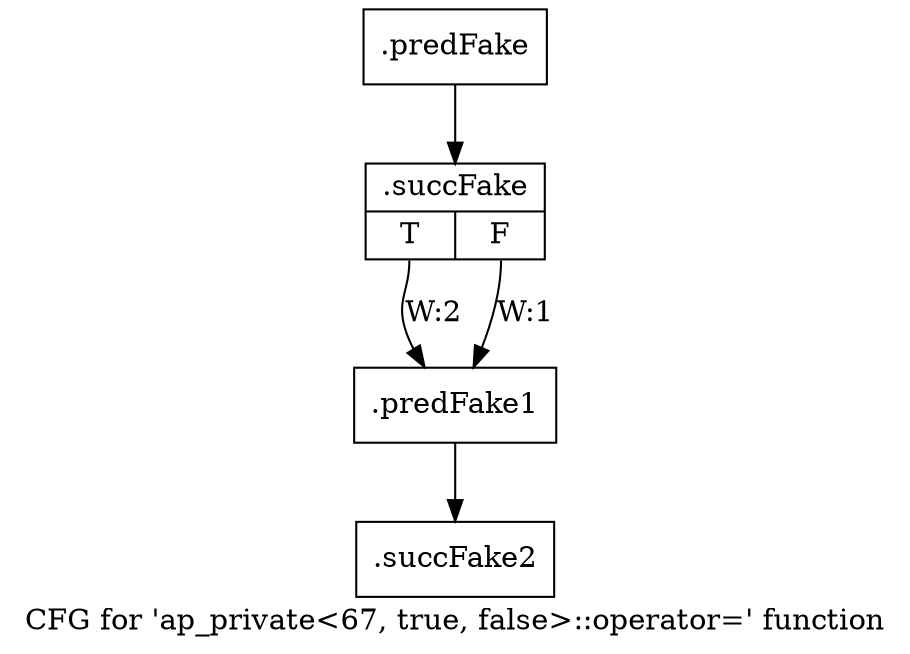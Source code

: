 digraph "CFG for 'ap_private\<67, true, false\>::operator=' function" {
	label="CFG for 'ap_private\<67, true, false\>::operator=' function";

	Node0x5f142d0 [shape=record,filename="",linenumber="",label="{.predFake}"];
	Node0x5f142d0 -> Node0x62f7870[ callList="" memoryops="" filename="/mnt/xilinx/Vitis_HLS/2021.2/include/etc/ap_private.h" execusionnum="1"];
	Node0x62f7870 [shape=record,filename="/mnt/xilinx/Vitis_HLS/2021.2/include/etc/ap_private.h",linenumber="4716",label="{.succFake|{<s0>T|<s1>F}}"];
	Node0x62f7870:s0 -> Node0x5f15250[label="W:2" callList="" memoryops="" filename="/mnt/xilinx/Vitis_HLS/2021.2/include/etc/ap_private.h" execusionnum="1"];
	Node0x62f7870:s1 -> Node0x5f15250[label="W:1"];
	Node0x5f15250 [shape=record,filename="/mnt/xilinx/Vitis_HLS/2021.2/include/etc/ap_private.h",linenumber="4717",label="{.predFake1}"];
	Node0x5f15250 -> Node0x62f79d0[ callList="" memoryops="" filename="/mnt/xilinx/Vitis_HLS/2021.2/include/etc/ap_private.h" execusionnum="1"];
	Node0x62f79d0 [shape=record,filename="/mnt/xilinx/Vitis_HLS/2021.2/include/etc/ap_private.h",linenumber="4718",label="{.succFake2}"];
}
